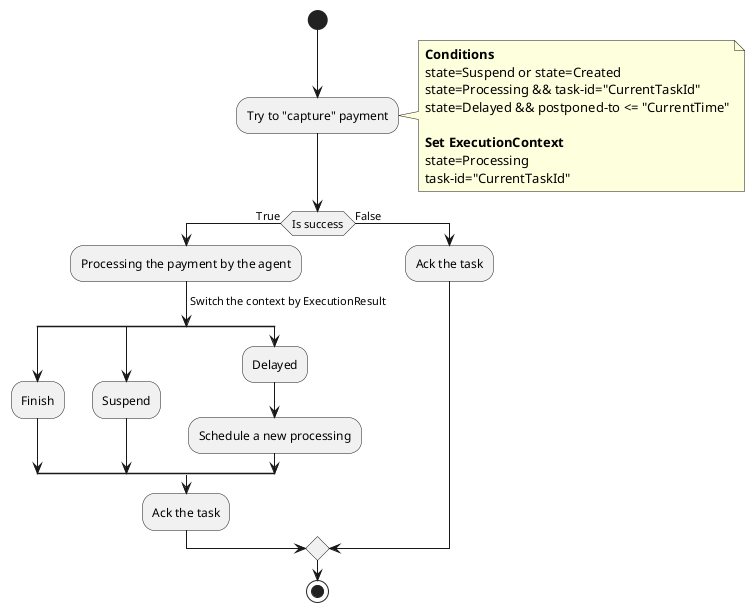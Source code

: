 @startuml

start

:Try to "capture" payment;
note right
<b>Conditions</b>
state=Suspend or state=Created
state=Processing && task-id="CurrentTaskId"
state=Delayed && postponed-to <= "CurrentTime"

<b>Set ExecutionContext</b>
state=Processing
task-id="CurrentTaskId"
end note

if (Is success) then
-> True;
:Processing the payment by the agent;
-> Switch the context by ExecutionResult;
split
   :Finish;
split again
   :Suspend;
split again
   :Delayed;
   :Schedule a new processing;
end split

:Ack the task;
else
-> False;
:Ack the task;
endif

stop

@enduml